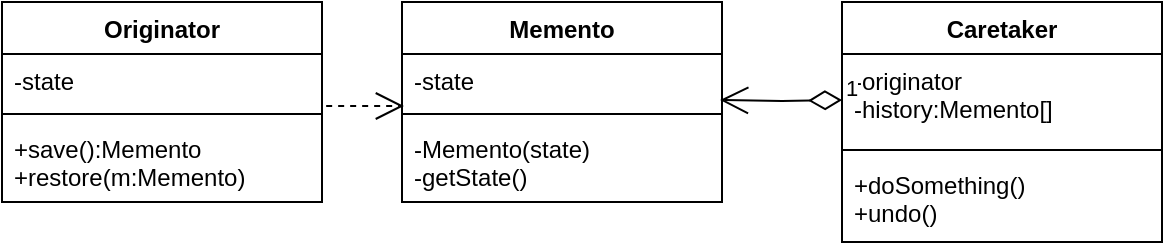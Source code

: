 <mxfile version="26.1.1">
  <diagram name="Страница — 1" id="7jkFWiw3zzNLNnVoYltr">
    <mxGraphModel dx="856" dy="452" grid="1" gridSize="10" guides="1" tooltips="1" connect="1" arrows="1" fold="1" page="1" pageScale="1" pageWidth="827" pageHeight="1169" math="0" shadow="0">
      <root>
        <mxCell id="0" />
        <mxCell id="1" parent="0" />
        <mxCell id="PhaK9SsaIz2amBmVtsjv-2" value="Originator" style="swimlane;fontStyle=1;align=center;verticalAlign=top;childLayout=stackLayout;horizontal=1;startSize=26;horizontalStack=0;resizeParent=1;resizeParentMax=0;resizeLast=0;collapsible=1;marginBottom=0;whiteSpace=wrap;html=1;" vertex="1" parent="1">
          <mxGeometry x="110" y="680" width="160" height="100" as="geometry" />
        </mxCell>
        <mxCell id="PhaK9SsaIz2amBmVtsjv-3" value="-state" style="text;strokeColor=none;fillColor=none;align=left;verticalAlign=top;spacingLeft=4;spacingRight=4;overflow=hidden;rotatable=0;points=[[0,0.5],[1,0.5]];portConstraint=eastwest;whiteSpace=wrap;html=1;" vertex="1" parent="PhaK9SsaIz2amBmVtsjv-2">
          <mxGeometry y="26" width="160" height="26" as="geometry" />
        </mxCell>
        <mxCell id="PhaK9SsaIz2amBmVtsjv-4" value="" style="line;strokeWidth=1;fillColor=none;align=left;verticalAlign=middle;spacingTop=-1;spacingLeft=3;spacingRight=3;rotatable=0;labelPosition=right;points=[];portConstraint=eastwest;strokeColor=inherit;" vertex="1" parent="PhaK9SsaIz2amBmVtsjv-2">
          <mxGeometry y="52" width="160" height="8" as="geometry" />
        </mxCell>
        <mxCell id="PhaK9SsaIz2amBmVtsjv-5" value="+save():Memento&lt;div&gt;+restore(m:Memento)&lt;/div&gt;" style="text;strokeColor=none;fillColor=none;align=left;verticalAlign=top;spacingLeft=4;spacingRight=4;overflow=hidden;rotatable=0;points=[[0,0.5],[1,0.5]];portConstraint=eastwest;whiteSpace=wrap;html=1;" vertex="1" parent="PhaK9SsaIz2amBmVtsjv-2">
          <mxGeometry y="60" width="160" height="40" as="geometry" />
        </mxCell>
        <mxCell id="PhaK9SsaIz2amBmVtsjv-6" value="Memento" style="swimlane;fontStyle=1;align=center;verticalAlign=top;childLayout=stackLayout;horizontal=1;startSize=26;horizontalStack=0;resizeParent=1;resizeParentMax=0;resizeLast=0;collapsible=1;marginBottom=0;whiteSpace=wrap;html=1;" vertex="1" parent="1">
          <mxGeometry x="310" y="680" width="160" height="100" as="geometry" />
        </mxCell>
        <mxCell id="PhaK9SsaIz2amBmVtsjv-7" value="-state" style="text;strokeColor=none;fillColor=none;align=left;verticalAlign=top;spacingLeft=4;spacingRight=4;overflow=hidden;rotatable=0;points=[[0,0.5],[1,0.5]];portConstraint=eastwest;whiteSpace=wrap;html=1;" vertex="1" parent="PhaK9SsaIz2amBmVtsjv-6">
          <mxGeometry y="26" width="160" height="26" as="geometry" />
        </mxCell>
        <mxCell id="PhaK9SsaIz2amBmVtsjv-8" value="" style="line;strokeWidth=1;fillColor=none;align=left;verticalAlign=middle;spacingTop=-1;spacingLeft=3;spacingRight=3;rotatable=0;labelPosition=right;points=[];portConstraint=eastwest;strokeColor=inherit;" vertex="1" parent="PhaK9SsaIz2amBmVtsjv-6">
          <mxGeometry y="52" width="160" height="8" as="geometry" />
        </mxCell>
        <mxCell id="PhaK9SsaIz2amBmVtsjv-9" value="-Memento(state)&lt;div&gt;-getState()&lt;/div&gt;" style="text;strokeColor=none;fillColor=none;align=left;verticalAlign=top;spacingLeft=4;spacingRight=4;overflow=hidden;rotatable=0;points=[[0,0.5],[1,0.5]];portConstraint=eastwest;whiteSpace=wrap;html=1;" vertex="1" parent="PhaK9SsaIz2amBmVtsjv-6">
          <mxGeometry y="60" width="160" height="40" as="geometry" />
        </mxCell>
        <mxCell id="PhaK9SsaIz2amBmVtsjv-10" value="Caretaker&lt;div&gt;&lt;br&gt;&lt;/div&gt;" style="swimlane;fontStyle=1;align=center;verticalAlign=top;childLayout=stackLayout;horizontal=1;startSize=26;horizontalStack=0;resizeParent=1;resizeParentMax=0;resizeLast=0;collapsible=1;marginBottom=0;whiteSpace=wrap;html=1;" vertex="1" parent="1">
          <mxGeometry x="530" y="680" width="160" height="120" as="geometry" />
        </mxCell>
        <mxCell id="PhaK9SsaIz2amBmVtsjv-11" value="-originator&lt;div&gt;-history:Memento[]&lt;/div&gt;" style="text;strokeColor=none;fillColor=none;align=left;verticalAlign=top;spacingLeft=4;spacingRight=4;overflow=hidden;rotatable=0;points=[[0,0.5],[1,0.5]];portConstraint=eastwest;whiteSpace=wrap;html=1;" vertex="1" parent="PhaK9SsaIz2amBmVtsjv-10">
          <mxGeometry y="26" width="160" height="44" as="geometry" />
        </mxCell>
        <mxCell id="PhaK9SsaIz2amBmVtsjv-12" value="" style="line;strokeWidth=1;fillColor=none;align=left;verticalAlign=middle;spacingTop=-1;spacingLeft=3;spacingRight=3;rotatable=0;labelPosition=right;points=[];portConstraint=eastwest;strokeColor=inherit;" vertex="1" parent="PhaK9SsaIz2amBmVtsjv-10">
          <mxGeometry y="70" width="160" height="8" as="geometry" />
        </mxCell>
        <mxCell id="PhaK9SsaIz2amBmVtsjv-13" value="+doSomething()&lt;div&gt;+undo()&lt;/div&gt;" style="text;strokeColor=none;fillColor=none;align=left;verticalAlign=top;spacingLeft=4;spacingRight=4;overflow=hidden;rotatable=0;points=[[0,0.5],[1,0.5]];portConstraint=eastwest;whiteSpace=wrap;html=1;" vertex="1" parent="PhaK9SsaIz2amBmVtsjv-10">
          <mxGeometry y="78" width="160" height="42" as="geometry" />
        </mxCell>
        <mxCell id="PhaK9SsaIz2amBmVtsjv-14" value="" style="endArrow=open;endSize=12;dashed=1;html=1;rounded=0;exitX=1.013;exitY=1;exitDx=0;exitDy=0;exitPerimeter=0;entryX=0.006;entryY=1;entryDx=0;entryDy=0;entryPerimeter=0;" edge="1" parent="1" source="PhaK9SsaIz2amBmVtsjv-3" target="PhaK9SsaIz2amBmVtsjv-7">
          <mxGeometry width="160" relative="1" as="geometry">
            <mxPoint x="330" y="1000" as="sourcePoint" />
            <mxPoint x="490" y="1000" as="targetPoint" />
          </mxGeometry>
        </mxCell>
        <mxCell id="PhaK9SsaIz2amBmVtsjv-15" value="1" style="endArrow=open;html=1;endSize=12;startArrow=diamondThin;startSize=14;startFill=0;edgeStyle=orthogonalEdgeStyle;align=left;verticalAlign=bottom;rounded=0;entryX=0.994;entryY=0.885;entryDx=0;entryDy=0;entryPerimeter=0;" edge="1" parent="1" target="PhaK9SsaIz2amBmVtsjv-7">
          <mxGeometry x="-1" y="3" relative="1" as="geometry">
            <mxPoint x="530" y="729" as="sourcePoint" />
            <mxPoint x="490" y="727" as="targetPoint" />
          </mxGeometry>
        </mxCell>
      </root>
    </mxGraphModel>
  </diagram>
</mxfile>

